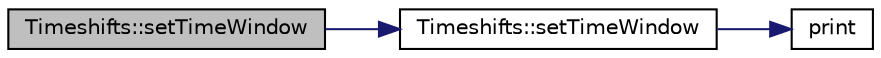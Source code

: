 digraph "Timeshifts::setTimeWindow"
{
 // LATEX_PDF_SIZE
  edge [fontname="Helvetica",fontsize="10",labelfontname="Helvetica",labelfontsize="10"];
  node [fontname="Helvetica",fontsize="10",shape=record];
  rankdir="LR";
  Node1 [label="Timeshifts::setTimeWindow",height=0.2,width=0.4,color="black", fillcolor="grey75", style="filled", fontcolor="black",tooltip="Set the time window in ns."];
  Node1 -> Node2 [color="midnightblue",fontsize="10",style="solid",fontname="Helvetica"];
  Node2 [label="Timeshifts::setTimeWindow",height=0.2,width=0.4,color="black", fillcolor="white", style="filled",URL="$class_timeshifts.html#ade2dc39c555c5973a27dd529c7d2a7f8",tooltip=" "];
  Node2 -> Node3 [color="midnightblue",fontsize="10",style="solid",fontname="Helvetica"];
  Node3 [label="print",height=0.2,width=0.4,color="black", fillcolor="white", style="filled",URL="$utils_8hpp.html#a66ca7a7876bba06ed99b2fa6945cd2b0",tooltip=" "];
}
